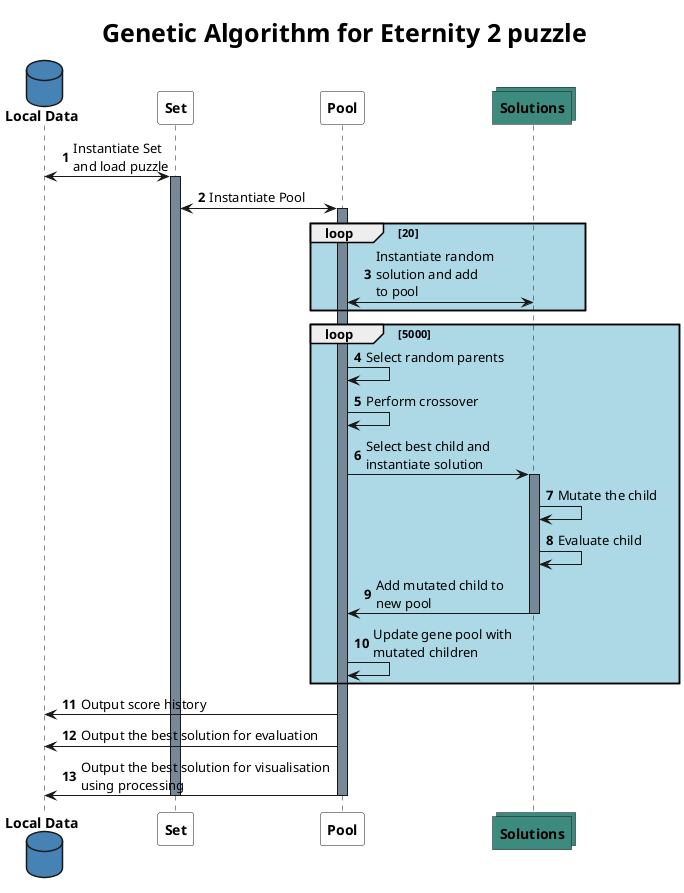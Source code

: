 @startuml

skinparam ParticipantFontStyle bold
skinparam DatabaseFontStyle bold
skinparam CollectionsFontStyle bold
skinparam BackgroundColor White
skinparam TitleFontSize 25
skinparam TitleFontStyle bold
autonumber "<font color=blue><b>"

title Genetic Algorithm for Eternity 2 puzzle

database "Local Data" #SteelBlue
participant Set #White
participant Pool #White
collections Solutions #3D8B7F

autonumber

"Local Data" <-> Set: Instantiate Set\nand load puzzle
activate Set #LightSlateGrey
Set <-> Pool: Instantiate Pool
activate Pool #LightSlateGrey

loop #LightBlue 20
    Pool <-> Solutions: Instantiate random\nsolution and add\nto pool
end

loop #LightBlue 5000
    Pool -> Pool: Select random parents
    Pool -> Pool: Perform crossover
    Pool -> Solutions: Select best child and\ninstantiate solution
    activate Solutions #LightSlateGrey
    Solutions -> Solutions: Mutate the child
    Solutions -> Solutions: Evaluate child
    Solutions -> Pool: Add mutated child to\nnew pool
    deactivate Solutions #LightSlateGrey
    Pool -> Pool: Update gene pool with\nmutated children
end

Pool -> "Local Data": Output score history
Pool -> "Local Data": Output the best solution for evaluation
Pool -> "Local Data": Output the best solution for visualisation\nusing processing

deactivate Set
deactivate Pool

@enduml
